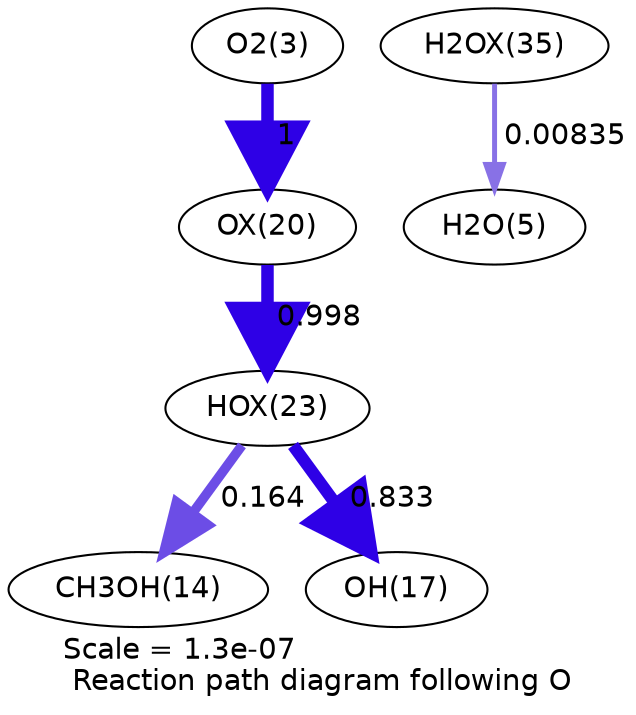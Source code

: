 digraph reaction_paths {
center=1;
s5 -> s35[fontname="Helvetica", penwidth=6, arrowsize=3, color="0.7, 1.5, 0.9"
, label=" 1"];
s35 -> s38[fontname="Helvetica", penwidth=6, arrowsize=3, color="0.7, 1.5, 0.9"
, label=" 0.998"];
s38 -> s16[fontname="Helvetica", penwidth=4.63, arrowsize=2.32, color="0.7, 0.664, 0.9"
, label=" 0.164"];
s38 -> s19[fontname="Helvetica", penwidth=5.86, arrowsize=2.93, color="0.7, 1.33, 0.9"
, label=" 0.833"];
s44 -> s7[fontname="Helvetica", penwidth=2.39, arrowsize=1.19, color="0.7, 0.508, 0.9"
, label=" 0.00835"];
s5 [ fontname="Helvetica", label="O2(3)"];
s7 [ fontname="Helvetica", label="H2O(5)"];
s16 [ fontname="Helvetica", label="CH3OH(14)"];
s19 [ fontname="Helvetica", label="OH(17)"];
s35 [ fontname="Helvetica", label="OX(20)"];
s38 [ fontname="Helvetica", label="HOX(23)"];
s44 [ fontname="Helvetica", label="H2OX(35)"];
 label = "Scale = 1.3e-07\l Reaction path diagram following O";
 fontname = "Helvetica";
}
